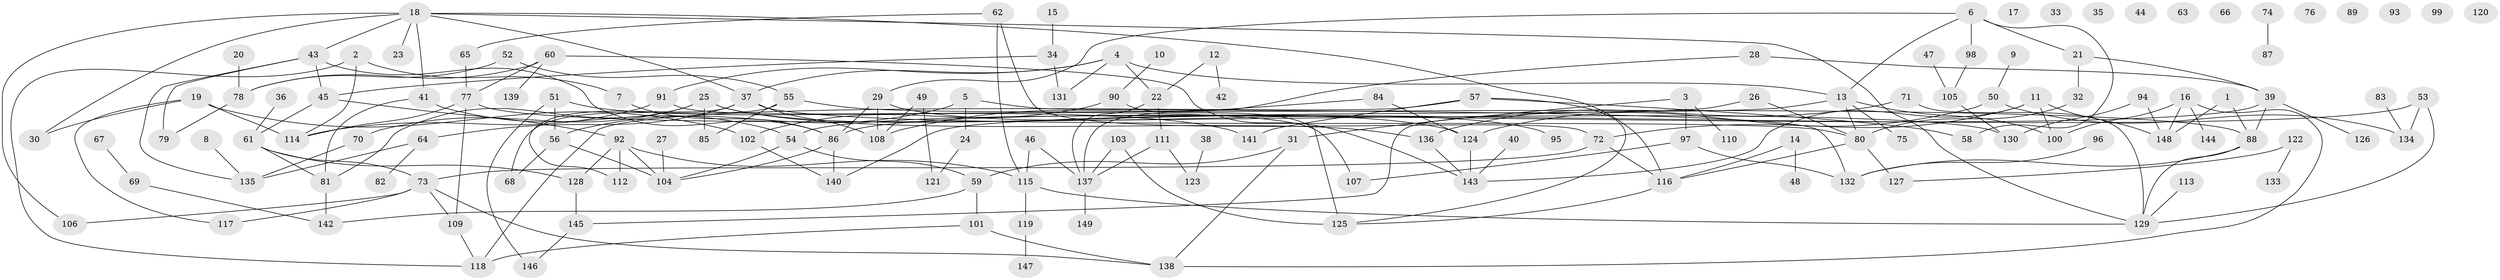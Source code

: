 // coarse degree distribution, {5: 0.08653846153846154, 2: 0.17307692307692307, 9: 0.028846153846153848, 6: 0.028846153846153848, 1: 0.23076923076923078, 7: 0.057692307692307696, 3: 0.15384615384615385, 0: 0.10576923076923077, 8: 0.019230769230769232, 4: 0.11538461538461539}
// Generated by graph-tools (version 1.1) at 2025/23/03/03/25 07:23:28]
// undirected, 149 vertices, 198 edges
graph export_dot {
graph [start="1"]
  node [color=gray90,style=filled];
  1;
  2;
  3;
  4;
  5;
  6;
  7;
  8;
  9;
  10;
  11;
  12;
  13;
  14;
  15;
  16;
  17;
  18;
  19;
  20;
  21;
  22;
  23;
  24;
  25;
  26;
  27;
  28;
  29;
  30;
  31;
  32;
  33;
  34;
  35;
  36;
  37;
  38;
  39;
  40;
  41;
  42;
  43;
  44;
  45;
  46;
  47;
  48;
  49;
  50;
  51;
  52;
  53;
  54;
  55;
  56;
  57;
  58;
  59;
  60;
  61;
  62;
  63;
  64;
  65;
  66;
  67;
  68;
  69;
  70;
  71;
  72;
  73;
  74;
  75;
  76;
  77;
  78;
  79;
  80;
  81;
  82;
  83;
  84;
  85;
  86;
  87;
  88;
  89;
  90;
  91;
  92;
  93;
  94;
  95;
  96;
  97;
  98;
  99;
  100;
  101;
  102;
  103;
  104;
  105;
  106;
  107;
  108;
  109;
  110;
  111;
  112;
  113;
  114;
  115;
  116;
  117;
  118;
  119;
  120;
  121;
  122;
  123;
  124;
  125;
  126;
  127;
  128;
  129;
  130;
  131;
  132;
  133;
  134;
  135;
  136;
  137;
  138;
  139;
  140;
  141;
  142;
  143;
  144;
  145;
  146;
  147;
  148;
  149;
  1 -- 88;
  1 -- 148;
  2 -- 7;
  2 -- 114;
  2 -- 118;
  3 -- 31;
  3 -- 97;
  3 -- 110;
  4 -- 13;
  4 -- 22;
  4 -- 37;
  4 -- 91;
  4 -- 131;
  5 -- 24;
  5 -- 56;
  5 -- 132;
  6 -- 13;
  6 -- 21;
  6 -- 29;
  6 -- 58;
  6 -- 98;
  7 -- 86;
  8 -- 135;
  9 -- 50;
  10 -- 90;
  11 -- 72;
  11 -- 100;
  11 -- 143;
  11 -- 148;
  12 -- 22;
  12 -- 42;
  13 -- 75;
  13 -- 80;
  13 -- 100;
  13 -- 140;
  14 -- 48;
  14 -- 116;
  15 -- 34;
  16 -- 100;
  16 -- 138;
  16 -- 144;
  16 -- 148;
  18 -- 23;
  18 -- 30;
  18 -- 37;
  18 -- 41;
  18 -- 43;
  18 -- 106;
  18 -- 116;
  18 -- 129;
  19 -- 30;
  19 -- 102;
  19 -- 114;
  19 -- 117;
  20 -- 78;
  21 -- 32;
  21 -- 39;
  22 -- 111;
  22 -- 137;
  24 -- 121;
  25 -- 70;
  25 -- 81;
  25 -- 85;
  25 -- 124;
  25 -- 136;
  26 -- 80;
  26 -- 145;
  27 -- 104;
  28 -- 39;
  28 -- 137;
  29 -- 86;
  29 -- 95;
  29 -- 108;
  31 -- 59;
  31 -- 138;
  32 -- 80;
  34 -- 45;
  34 -- 131;
  36 -- 61;
  37 -- 64;
  37 -- 80;
  37 -- 108;
  37 -- 112;
  38 -- 123;
  39 -- 54;
  39 -- 88;
  39 -- 126;
  40 -- 143;
  41 -- 54;
  41 -- 81;
  43 -- 45;
  43 -- 79;
  43 -- 86;
  43 -- 135;
  45 -- 61;
  45 -- 92;
  46 -- 115;
  46 -- 137;
  47 -- 105;
  49 -- 108;
  49 -- 121;
  50 -- 124;
  50 -- 134;
  51 -- 56;
  51 -- 141;
  51 -- 146;
  52 -- 55;
  52 -- 78;
  53 -- 86;
  53 -- 129;
  53 -- 134;
  54 -- 59;
  54 -- 104;
  55 -- 68;
  55 -- 85;
  55 -- 88;
  56 -- 68;
  56 -- 104;
  57 -- 58;
  57 -- 118;
  57 -- 125;
  57 -- 141;
  59 -- 101;
  59 -- 142;
  60 -- 77;
  60 -- 78;
  60 -- 139;
  60 -- 143;
  61 -- 73;
  61 -- 81;
  61 -- 128;
  62 -- 65;
  62 -- 72;
  62 -- 115;
  64 -- 82;
  64 -- 135;
  65 -- 77;
  67 -- 69;
  69 -- 142;
  70 -- 135;
  71 -- 129;
  71 -- 136;
  72 -- 73;
  72 -- 116;
  73 -- 106;
  73 -- 109;
  73 -- 117;
  73 -- 138;
  74 -- 87;
  77 -- 109;
  77 -- 114;
  77 -- 130;
  78 -- 79;
  80 -- 116;
  80 -- 127;
  81 -- 142;
  83 -- 134;
  84 -- 108;
  84 -- 124;
  86 -- 104;
  86 -- 140;
  88 -- 129;
  88 -- 132;
  90 -- 102;
  90 -- 125;
  91 -- 107;
  91 -- 114;
  92 -- 104;
  92 -- 112;
  92 -- 115;
  92 -- 128;
  94 -- 130;
  94 -- 148;
  96 -- 132;
  97 -- 107;
  97 -- 132;
  98 -- 105;
  101 -- 118;
  101 -- 138;
  102 -- 140;
  103 -- 125;
  103 -- 137;
  105 -- 130;
  109 -- 118;
  111 -- 123;
  111 -- 137;
  113 -- 129;
  115 -- 119;
  115 -- 129;
  116 -- 125;
  119 -- 147;
  122 -- 127;
  122 -- 133;
  124 -- 143;
  128 -- 145;
  136 -- 143;
  137 -- 149;
  145 -- 146;
}
